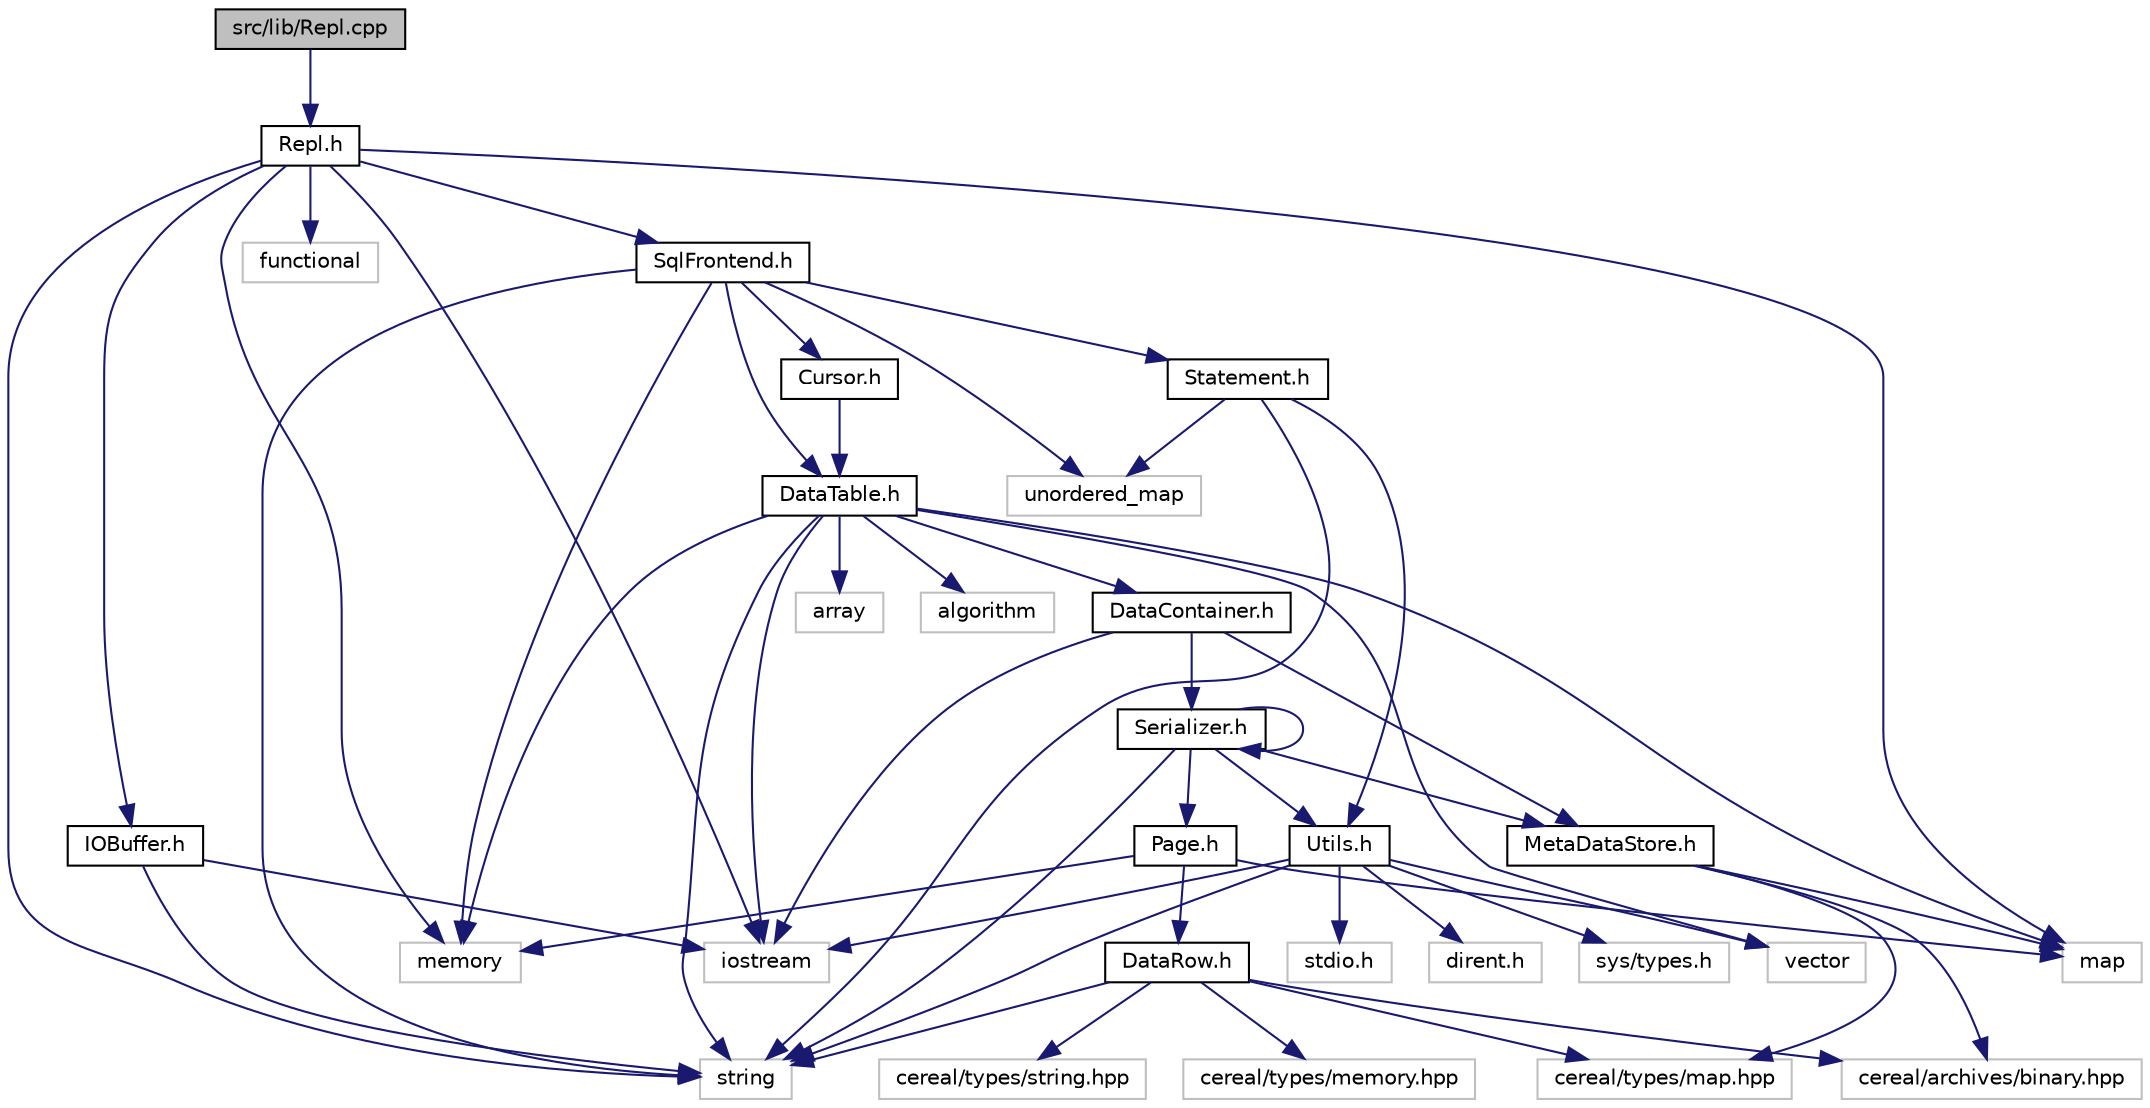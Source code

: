 digraph "src/lib/Repl.cpp"
{
 // LATEX_PDF_SIZE
  edge [fontname="Helvetica",fontsize="10",labelfontname="Helvetica",labelfontsize="10"];
  node [fontname="Helvetica",fontsize="10",shape=record];
  Node1 [label="src/lib/Repl.cpp",height=0.2,width=0.4,color="black", fillcolor="grey75", style="filled", fontcolor="black",tooltip=" "];
  Node1 -> Node2 [color="midnightblue",fontsize="10",style="solid"];
  Node2 [label="Repl.h",height=0.2,width=0.4,color="black", fillcolor="white", style="filled",URL="$d9/d49/_repl_8h.html",tooltip=" "];
  Node2 -> Node3 [color="midnightblue",fontsize="10",style="solid"];
  Node3 [label="iostream",height=0.2,width=0.4,color="grey75", fillcolor="white", style="filled",tooltip=" "];
  Node2 -> Node4 [color="midnightblue",fontsize="10",style="solid"];
  Node4 [label="string",height=0.2,width=0.4,color="grey75", fillcolor="white", style="filled",tooltip=" "];
  Node2 -> Node5 [color="midnightblue",fontsize="10",style="solid"];
  Node5 [label="memory",height=0.2,width=0.4,color="grey75", fillcolor="white", style="filled",tooltip=" "];
  Node2 -> Node6 [color="midnightblue",fontsize="10",style="solid"];
  Node6 [label="functional",height=0.2,width=0.4,color="grey75", fillcolor="white", style="filled",tooltip=" "];
  Node2 -> Node7 [color="midnightblue",fontsize="10",style="solid"];
  Node7 [label="map",height=0.2,width=0.4,color="grey75", fillcolor="white", style="filled",tooltip=" "];
  Node2 -> Node8 [color="midnightblue",fontsize="10",style="solid"];
  Node8 [label="IOBuffer.h",height=0.2,width=0.4,color="black", fillcolor="white", style="filled",URL="$d4/dc5/_i_o_buffer_8h.html",tooltip=" "];
  Node8 -> Node4 [color="midnightblue",fontsize="10",style="solid"];
  Node8 -> Node3 [color="midnightblue",fontsize="10",style="solid"];
  Node2 -> Node9 [color="midnightblue",fontsize="10",style="solid"];
  Node9 [label="SqlFrontend.h",height=0.2,width=0.4,color="black", fillcolor="white", style="filled",URL="$d0/d3c/_sql_frontend_8h.html",tooltip=" "];
  Node9 -> Node10 [color="midnightblue",fontsize="10",style="solid"];
  Node10 [label="unordered_map",height=0.2,width=0.4,color="grey75", fillcolor="white", style="filled",tooltip=" "];
  Node9 -> Node4 [color="midnightblue",fontsize="10",style="solid"];
  Node9 -> Node5 [color="midnightblue",fontsize="10",style="solid"];
  Node9 -> Node11 [color="midnightblue",fontsize="10",style="solid"];
  Node11 [label="DataTable.h",height=0.2,width=0.4,color="black", fillcolor="white", style="filled",URL="$db/df6/_data_table_8h.html",tooltip=" "];
  Node11 -> Node5 [color="midnightblue",fontsize="10",style="solid"];
  Node11 -> Node7 [color="midnightblue",fontsize="10",style="solid"];
  Node11 -> Node12 [color="midnightblue",fontsize="10",style="solid"];
  Node12 [label="vector",height=0.2,width=0.4,color="grey75", fillcolor="white", style="filled",tooltip=" "];
  Node11 -> Node4 [color="midnightblue",fontsize="10",style="solid"];
  Node11 -> Node13 [color="midnightblue",fontsize="10",style="solid"];
  Node13 [label="array",height=0.2,width=0.4,color="grey75", fillcolor="white", style="filled",tooltip=" "];
  Node11 -> Node14 [color="midnightblue",fontsize="10",style="solid"];
  Node14 [label="algorithm",height=0.2,width=0.4,color="grey75", fillcolor="white", style="filled",tooltip=" "];
  Node11 -> Node3 [color="midnightblue",fontsize="10",style="solid"];
  Node11 -> Node15 [color="midnightblue",fontsize="10",style="solid"];
  Node15 [label="DataContainer.h",height=0.2,width=0.4,color="black", fillcolor="white", style="filled",URL="$de/d3a/_data_container_8h.html",tooltip=" "];
  Node15 -> Node3 [color="midnightblue",fontsize="10",style="solid"];
  Node15 -> Node16 [color="midnightblue",fontsize="10",style="solid"];
  Node16 [label="Serializer.h",height=0.2,width=0.4,color="black", fillcolor="white", style="filled",URL="$d4/de0/_serializer_8h.html",tooltip=" "];
  Node16 -> Node17 [color="midnightblue",fontsize="10",style="solid"];
  Node17 [label="MetaDataStore.h",height=0.2,width=0.4,color="black", fillcolor="white", style="filled",URL="$dc/d80/_meta_data_store_8h.html",tooltip=" "];
  Node17 -> Node7 [color="midnightblue",fontsize="10",style="solid"];
  Node17 -> Node18 [color="midnightblue",fontsize="10",style="solid"];
  Node18 [label="cereal/archives/binary.hpp",height=0.2,width=0.4,color="grey75", fillcolor="white", style="filled",tooltip=" "];
  Node17 -> Node19 [color="midnightblue",fontsize="10",style="solid"];
  Node19 [label="cereal/types/map.hpp",height=0.2,width=0.4,color="grey75", fillcolor="white", style="filled",tooltip=" "];
  Node16 -> Node20 [color="midnightblue",fontsize="10",style="solid"];
  Node20 [label="Page.h",height=0.2,width=0.4,color="black", fillcolor="white", style="filled",URL="$db/ded/_page_8h.html",tooltip=" "];
  Node20 -> Node5 [color="midnightblue",fontsize="10",style="solid"];
  Node20 -> Node7 [color="midnightblue",fontsize="10",style="solid"];
  Node20 -> Node21 [color="midnightblue",fontsize="10",style="solid"];
  Node21 [label="DataRow.h",height=0.2,width=0.4,color="black", fillcolor="white", style="filled",URL="$d3/d9e/_data_row_8h.html",tooltip=" "];
  Node21 -> Node4 [color="midnightblue",fontsize="10",style="solid"];
  Node21 -> Node18 [color="midnightblue",fontsize="10",style="solid"];
  Node21 -> Node22 [color="midnightblue",fontsize="10",style="solid"];
  Node22 [label="cereal/types/string.hpp",height=0.2,width=0.4,color="grey75", fillcolor="white", style="filled",tooltip=" "];
  Node21 -> Node19 [color="midnightblue",fontsize="10",style="solid"];
  Node21 -> Node23 [color="midnightblue",fontsize="10",style="solid"];
  Node23 [label="cereal/types/memory.hpp",height=0.2,width=0.4,color="grey75", fillcolor="white", style="filled",tooltip=" "];
  Node16 -> Node24 [color="midnightblue",fontsize="10",style="solid"];
  Node24 [label="Utils.h",height=0.2,width=0.4,color="black", fillcolor="white", style="filled",URL="$d9/dc1/_utils_8h.html",tooltip=" "];
  Node24 -> Node4 [color="midnightblue",fontsize="10",style="solid"];
  Node24 -> Node12 [color="midnightblue",fontsize="10",style="solid"];
  Node24 -> Node3 [color="midnightblue",fontsize="10",style="solid"];
  Node24 -> Node25 [color="midnightblue",fontsize="10",style="solid"];
  Node25 [label="stdio.h",height=0.2,width=0.4,color="grey75", fillcolor="white", style="filled",tooltip=" "];
  Node24 -> Node26 [color="midnightblue",fontsize="10",style="solid"];
  Node26 [label="dirent.h",height=0.2,width=0.4,color="grey75", fillcolor="white", style="filled",tooltip=" "];
  Node24 -> Node27 [color="midnightblue",fontsize="10",style="solid"];
  Node27 [label="sys/types.h",height=0.2,width=0.4,color="grey75", fillcolor="white", style="filled",tooltip=" "];
  Node16 -> Node16 [color="midnightblue",fontsize="10",style="solid"];
  Node16 -> Node4 [color="midnightblue",fontsize="10",style="solid"];
  Node15 -> Node17 [color="midnightblue",fontsize="10",style="solid"];
  Node9 -> Node28 [color="midnightblue",fontsize="10",style="solid"];
  Node28 [label="Statement.h",height=0.2,width=0.4,color="black", fillcolor="white", style="filled",URL="$de/dd1/_statement_8h.html",tooltip=" "];
  Node28 -> Node4 [color="midnightblue",fontsize="10",style="solid"];
  Node28 -> Node10 [color="midnightblue",fontsize="10",style="solid"];
  Node28 -> Node24 [color="midnightblue",fontsize="10",style="solid"];
  Node9 -> Node29 [color="midnightblue",fontsize="10",style="solid"];
  Node29 [label="Cursor.h",height=0.2,width=0.4,color="black", fillcolor="white", style="filled",URL="$da/dd4/_cursor_8h.html",tooltip=" "];
  Node29 -> Node11 [color="midnightblue",fontsize="10",style="solid"];
}
